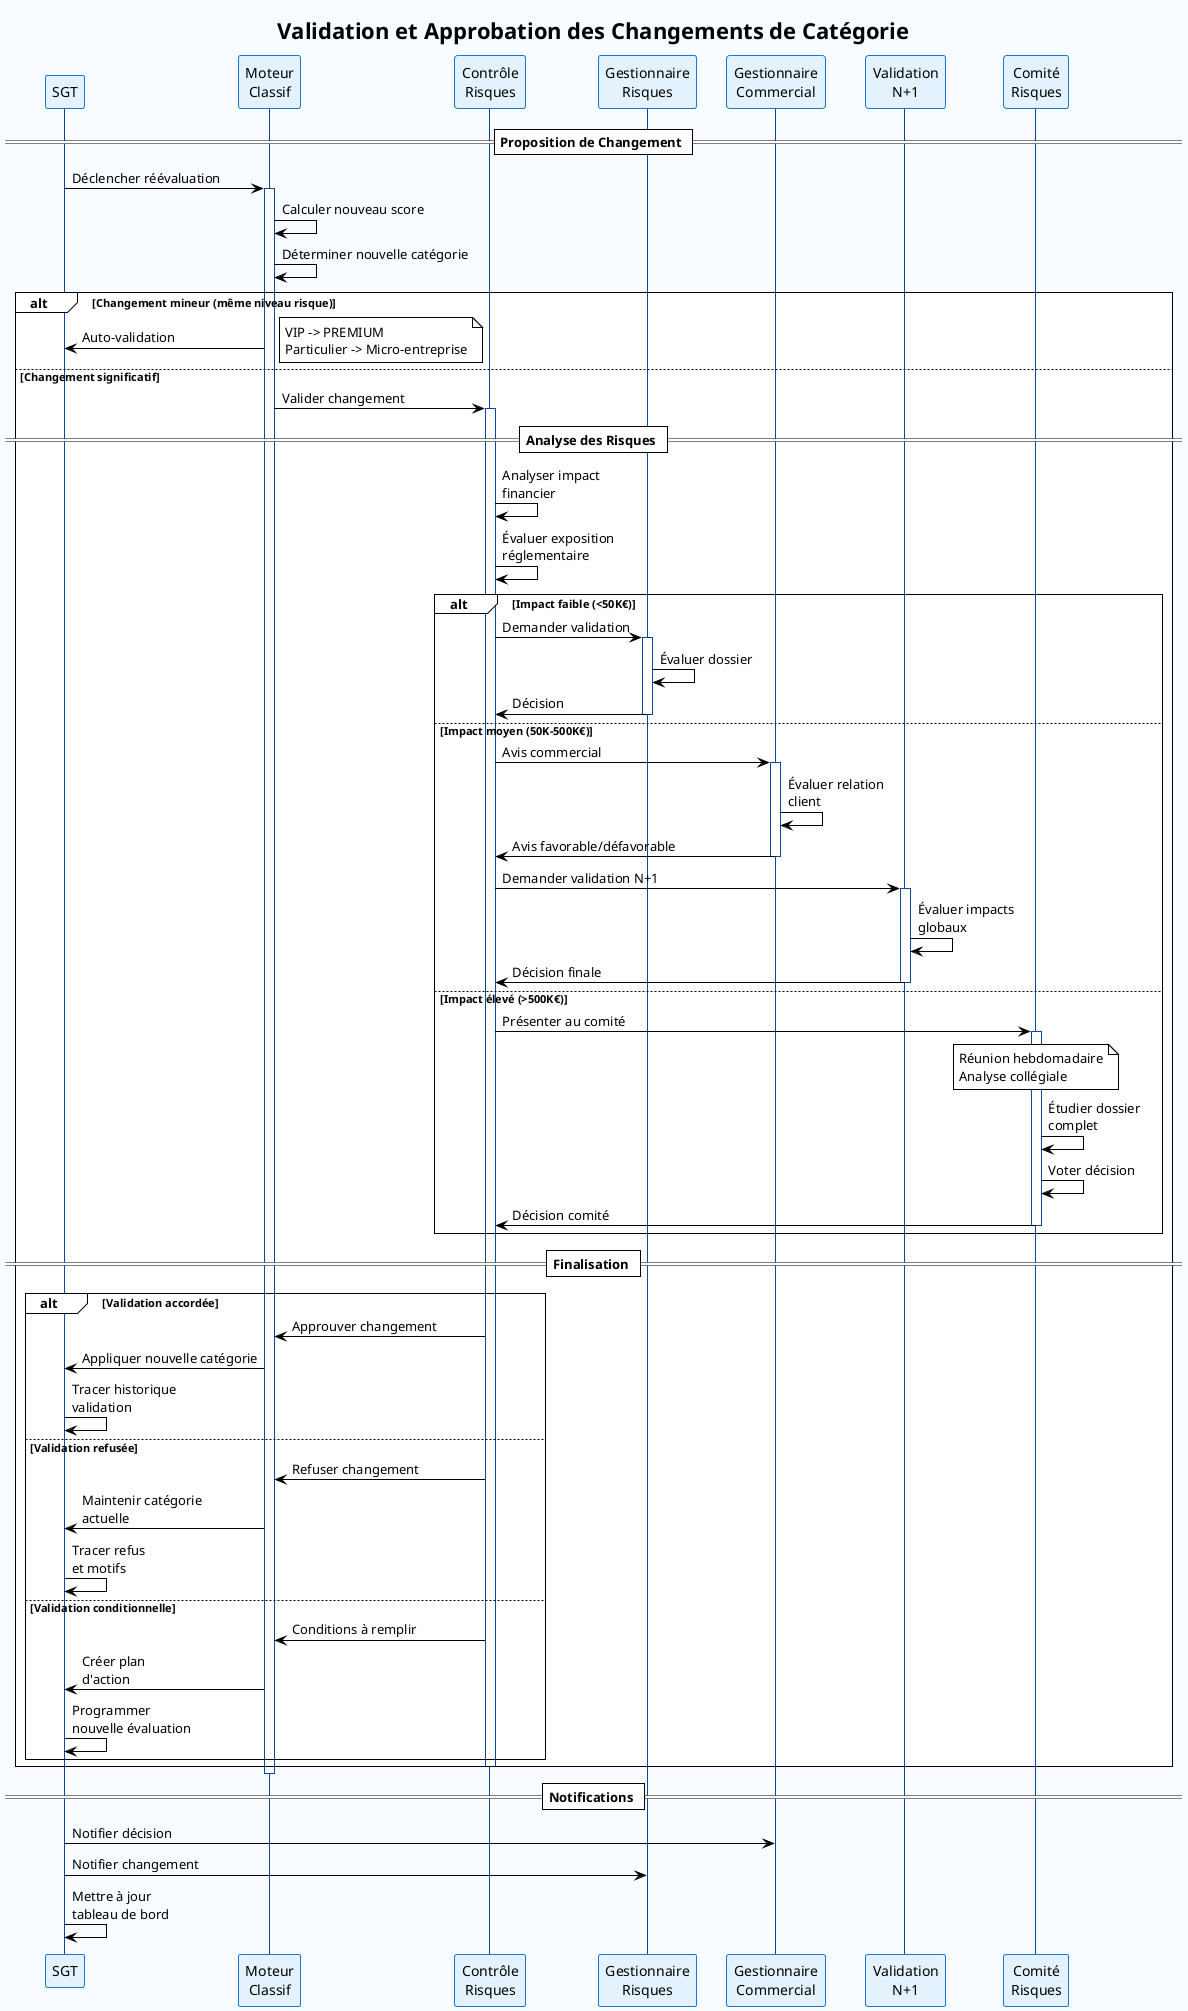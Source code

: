 @startuml Sequence_ValidationCategorie
!theme plain
skinparam backgroundColor #F8FBFF
skinparam sequence {
    ActorBorderColor #1976D2
    LifeLineBorderColor #0D47A1
    ParticipantBorderColor #1976D2
    ParticipantBackgroundColor #E3F2FD
    MessageTextSize 8
    NoteTextSize 7
}

title Validation et Approbation des Changements de Catégorie

participant "SGT" as sys
participant "Moteur\nClassif" as moteur
participant "Contrôle\nRisques" as risques  
participant "Gestionnaire\nRisques" as gest_risk
participant "Gestionnaire\nCommercial" as gest_com
participant "Validation\nN+1" as n1
participant "Comité\nRisques" as comite

== Proposition de Changement ==
sys -> moteur : Déclencher réévaluation
activate moteur
moteur -> moteur : Calculer nouveau score
moteur -> moteur : Déterminer nouvelle catégorie

alt Changement mineur (même niveau risque)
    moteur -> sys : Auto-validation
    note right : VIP -> PREMIUM\nParticulier -> Micro-entreprise
else Changement significatif
    moteur -> risques : Valider changement
    activate risques
    
    == Analyse des Risques ==
    risques -> risques : Analyser impact\nfinancier
    risques -> risques : Évaluer exposition\nréglementaire
    
    alt Impact faible (<50K€)
        risques -> gest_risk : Demander validation
        activate gest_risk
        gest_risk -> gest_risk : Évaluer dossier
        gest_risk -> risques : Décision
        deactivate gest_risk
        
    else Impact moyen (50K-500K€)
        risques -> gest_com : Avis commercial
        activate gest_com
        gest_com -> gest_com : Évaluer relation\nclient
        gest_com -> risques : Avis favorable/défavorable
        deactivate gest_com
        
        risques -> n1 : Demander validation N+1
        activate n1
        n1 -> n1 : Évaluer impacts\nglobaux
        n1 -> risques : Décision finale
        deactivate n1
        
    else Impact élevé (>500K€)
        risques -> comite : Présenter au comité
        activate comite
        
        note over comite : Réunion hebdomadaire\nAnalyse collégiale
        
        comite -> comite : Étudier dossier\ncomplet
        comite -> comite : Voter décision
        comite -> risques : Décision comité
        deactivate comite
    end
    
    == Finalisation ==
    alt Validation accordée
        risques -> moteur : Approuver changement
        moteur -> sys : Appliquer nouvelle catégorie
        sys -> sys : Tracer historique\nvalidation
        
    else Validation refusée
        risques -> moteur : Refuser changement
        moteur -> sys : Maintenir catégorie\nactuelle
        sys -> sys : Tracer refus\net motifs
        
    else Validation conditionnelle
        risques -> moteur : Conditions à remplir
        moteur -> sys : Créer plan\nd'action
        sys -> sys : Programmer\nnouvelle évaluation
    end
    
    deactivate risques
end

deactivate moteur

== Notifications ==
sys -> gest_com : Notifier décision
sys -> gest_risk : Notifier changement
sys -> sys : Mettre à jour\ntableau de bord

@enduml
